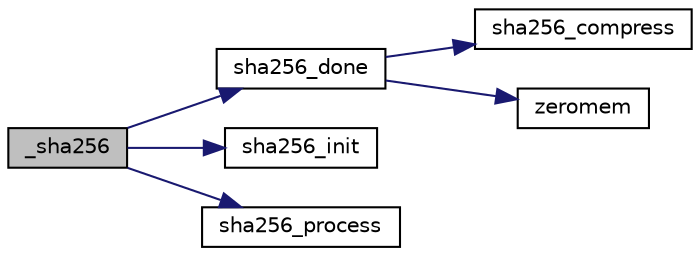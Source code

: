 digraph "_sha256"
{
 // LATEX_PDF_SIZE
  edge [fontname="Helvetica",fontsize="10",labelfontname="Helvetica",labelfontsize="10"];
  node [fontname="Helvetica",fontsize="10",shape=record];
  rankdir="LR";
  Node0 [label="_sha256",height=0.2,width=0.4,color="black", fillcolor="grey75", style="filled", fontcolor="black",tooltip=" "];
  Node0 -> Node1 [color="midnightblue",fontsize="10",style="solid"];
  Node1 [label="sha256_done",height=0.2,width=0.4,color="black", fillcolor="white", style="filled",URL="$sha256_8c.html#a53db56f3eb9f35c59b134533be31c301",tooltip="Terminate the hash to get the digest."];
  Node1 -> Node2 [color="midnightblue",fontsize="10",style="solid"];
  Node2 [label="sha256_compress",height=0.2,width=0.4,color="black", fillcolor="white", style="filled",URL="$sha256_8c.html#ac87e8a7c22810735390e70611006bfe5",tooltip=" "];
  Node1 -> Node3 [color="midnightblue",fontsize="10",style="solid"];
  Node3 [label="zeromem",height=0.2,width=0.4,color="black", fillcolor="white", style="filled",URL="$tomcrypt__misc_8h.html#a63b6e188713790263bfd3612fe8b398f",tooltip="Zero a block of memory."];
  Node0 -> Node4 [color="midnightblue",fontsize="10",style="solid"];
  Node4 [label="sha256_init",height=0.2,width=0.4,color="black", fillcolor="white", style="filled",URL="$sha256_8c.html#a6290ad544b02c822c2ca6c30b8d1ee07",tooltip="Initialize the hash state."];
  Node0 -> Node5 [color="midnightblue",fontsize="10",style="solid"];
  Node5 [label="sha256_process",height=0.2,width=0.4,color="black", fillcolor="white", style="filled",URL="$sha256_8c.html#a8b983a80c9edd5d997a3937963ae7856",tooltip="Process a block of memory though the hash."];
}
